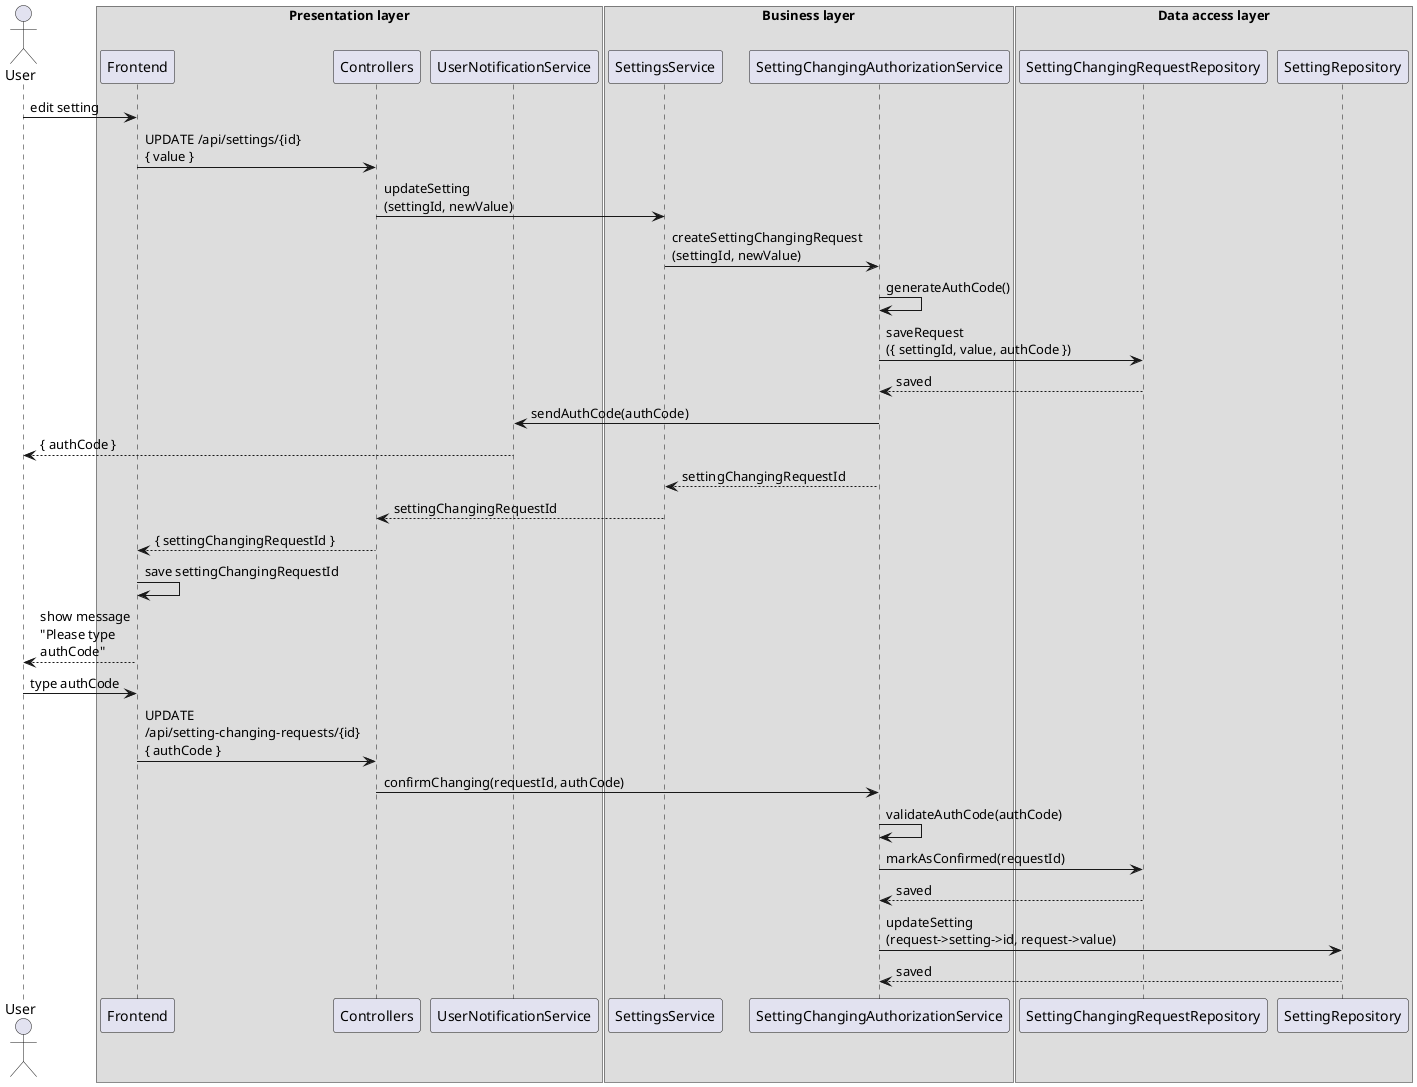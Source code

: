 @startuml sequence

actor User

box "Presentation layer"
    participant Frontend
    participant Controllers
    participant UserNotificationService
endbox

box "Business layer"
    participant SettingsService
    participant SettingChangingAuthorizationService
endbox

box "Data access layer"
    participant SettingChangingRequestRepository
    participant SettingRepository
endbox

User -> Frontend : edit setting
Frontend -> Controllers: UPDATE /api/settings/{id}\n{ value }
Controllers-> SettingsService : updateSetting\n(settingId, newValue)

SettingsService -> SettingChangingAuthorizationService : createSettingChangingRequest\n(settingId, newValue)
SettingChangingAuthorizationService -> SettingChangingAuthorizationService : generateAuthCode()
SettingChangingAuthorizationService -> SettingChangingRequestRepository : saveRequest\n({ settingId, value, authCode })
SettingChangingRequestRepository --> SettingChangingAuthorizationService  : saved
SettingChangingAuthorizationService  -> UserNotificationService : sendAuthCode(authCode) 
UserNotificationService --> User : { authCode }

SettingChangingAuthorizationService --> SettingsService : settingChangingRequestId
SettingsService --> Controllers : settingChangingRequestId
Controllers --> Frontend : { settingChangingRequestId }
Frontend -> Frontend : save settingChangingRequestId 

Frontend --> User : show message\n"Please type\nauthCode"
User -> Frontend : type authCode
Frontend -> Controllers: UPDATE\n/api/setting-changing-requests/{id}\n{ authCode }
Controllers-> SettingChangingAuthorizationService : confirmChanging(requestId, authCode)
SettingChangingAuthorizationService -> SettingChangingAuthorizationService : validateAuthCode(authCode)
SettingChangingAuthorizationService -> SettingChangingRequestRepository : markAsConfirmed(requestId)
SettingChangingRequestRepository --> SettingChangingAuthorizationService : saved
SettingChangingAuthorizationService -> SettingRepository : updateSetting\n(request->setting->id, request->value)
SettingRepository  --> SettingChangingAuthorizationService : saved

@enduml
